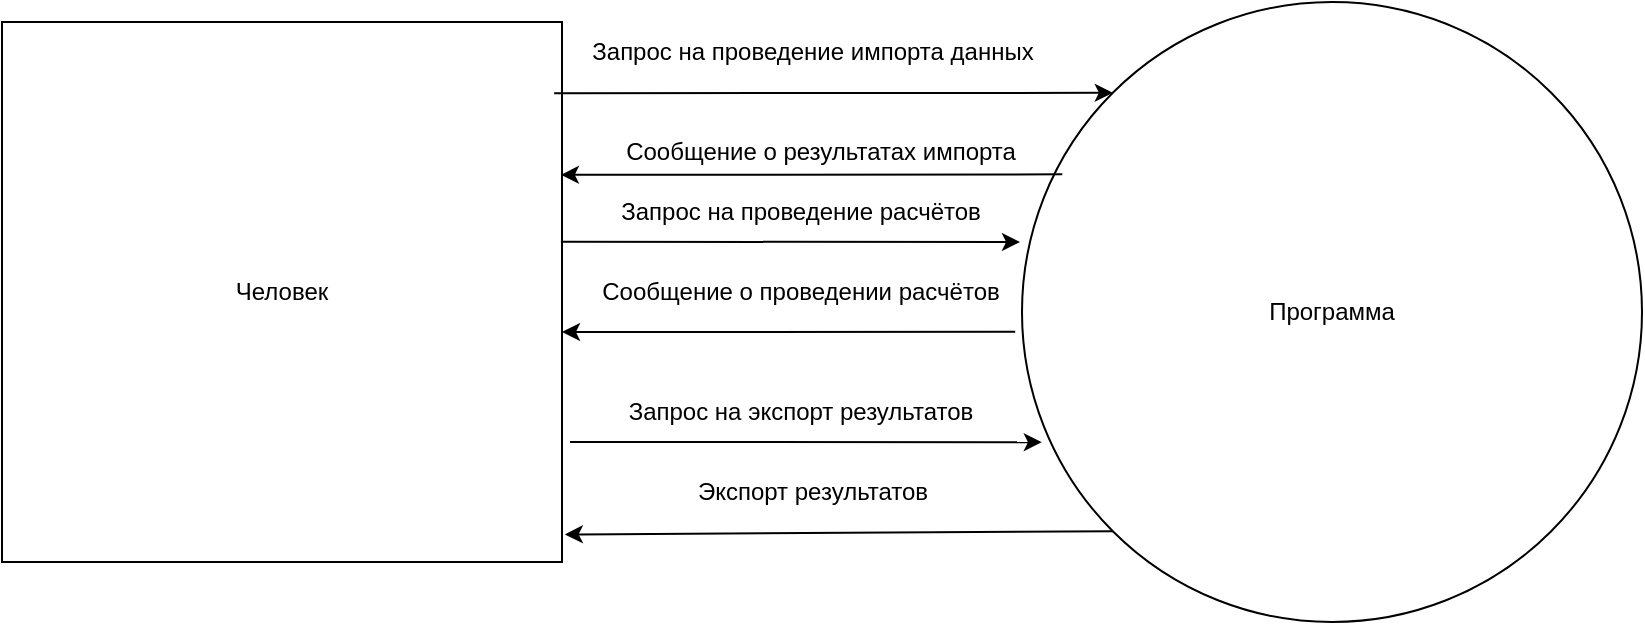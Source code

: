 <mxfile version="26.0.9">
  <diagram name="Страница — 1" id="v9bALeaSFdaCprS97yKo">
    <mxGraphModel dx="780" dy="496" grid="1" gridSize="10" guides="1" tooltips="1" connect="1" arrows="1" fold="1" page="1" pageScale="1" pageWidth="827" pageHeight="1169" math="0" shadow="0">
      <root>
        <mxCell id="0" />
        <mxCell id="1" parent="0" />
        <mxCell id="ZfXkkXzuYcZu8Mihrkrz-1" value="Человек" style="html=1;dashed=0;whiteSpace=wrap;" vertex="1" parent="1">
          <mxGeometry y="110" width="280" height="270" as="geometry" />
        </mxCell>
        <mxCell id="ZfXkkXzuYcZu8Mihrkrz-2" value="Программа" style="shape=ellipse;html=1;dashed=0;whiteSpace=wrap;aspect=fixed;perimeter=ellipsePerimeter;" vertex="1" parent="1">
          <mxGeometry x="510" y="100" width="310" height="310" as="geometry" />
        </mxCell>
        <mxCell id="ZfXkkXzuYcZu8Mihrkrz-3" value="" style="endArrow=classic;html=1;rounded=0;exitX=0.986;exitY=0.132;exitDx=0;exitDy=0;exitPerimeter=0;entryX=0;entryY=0;entryDx=0;entryDy=0;" edge="1" parent="1" source="ZfXkkXzuYcZu8Mihrkrz-1" target="ZfXkkXzuYcZu8Mihrkrz-2">
          <mxGeometry width="50" height="50" relative="1" as="geometry">
            <mxPoint x="380" y="280" as="sourcePoint" />
            <mxPoint x="470" y="258" as="targetPoint" />
          </mxGeometry>
        </mxCell>
        <mxCell id="ZfXkkXzuYcZu8Mihrkrz-4" value="" style="endArrow=classic;html=1;rounded=0;entryX=0.998;entryY=0.283;entryDx=0;entryDy=0;entryPerimeter=0;exitX=0.065;exitY=0.278;exitDx=0;exitDy=0;exitPerimeter=0;" edge="1" parent="1" source="ZfXkkXzuYcZu8Mihrkrz-2" target="ZfXkkXzuYcZu8Mihrkrz-1">
          <mxGeometry width="50" height="50" relative="1" as="geometry">
            <mxPoint x="507" y="310" as="sourcePoint" />
            <mxPoint x="281" y="260" as="targetPoint" />
          </mxGeometry>
        </mxCell>
        <mxCell id="ZfXkkXzuYcZu8Mihrkrz-5" value="Запрос на проведение импорта данных" style="text;html=1;align=center;verticalAlign=middle;resizable=0;points=[];autosize=1;strokeColor=none;fillColor=none;" vertex="1" parent="1">
          <mxGeometry x="285" y="110" width="240" height="30" as="geometry" />
        </mxCell>
        <mxCell id="ZfXkkXzuYcZu8Mihrkrz-8" value="Сообщение о результатах импорта" style="text;html=1;align=center;verticalAlign=middle;resizable=0;points=[];autosize=1;strokeColor=none;fillColor=none;" vertex="1" parent="1">
          <mxGeometry x="299" y="160" width="220" height="30" as="geometry" />
        </mxCell>
        <mxCell id="ZfXkkXzuYcZu8Mihrkrz-9" value="" style="endArrow=classic;html=1;rounded=0;entryX=1;entryY=0.574;entryDx=0;entryDy=0;exitX=-0.011;exitY=0.532;exitDx=0;exitDy=0;exitPerimeter=0;entryPerimeter=0;" edge="1" parent="1" source="ZfXkkXzuYcZu8Mihrkrz-2" target="ZfXkkXzuYcZu8Mihrkrz-1">
          <mxGeometry width="50" height="50" relative="1" as="geometry">
            <mxPoint x="380" y="280" as="sourcePoint" />
            <mxPoint x="430" y="230" as="targetPoint" />
          </mxGeometry>
        </mxCell>
        <mxCell id="ZfXkkXzuYcZu8Mihrkrz-10" value="Сообщение о проведении расчётов" style="text;html=1;align=center;verticalAlign=middle;resizable=0;points=[];autosize=1;strokeColor=none;fillColor=none;" vertex="1" parent="1">
          <mxGeometry x="289" y="230" width="220" height="30" as="geometry" />
        </mxCell>
        <mxCell id="ZfXkkXzuYcZu8Mihrkrz-11" value="" style="endArrow=classic;html=1;rounded=0;exitX=0.998;exitY=0.407;exitDx=0;exitDy=0;exitPerimeter=0;" edge="1" parent="1" source="ZfXkkXzuYcZu8Mihrkrz-1">
          <mxGeometry width="50" height="50" relative="1" as="geometry">
            <mxPoint x="380" y="280" as="sourcePoint" />
            <mxPoint x="509" y="220" as="targetPoint" />
          </mxGeometry>
        </mxCell>
        <mxCell id="ZfXkkXzuYcZu8Mihrkrz-12" value="Запрос на проведение расчётов" style="text;html=1;align=center;verticalAlign=middle;resizable=0;points=[];autosize=1;strokeColor=none;fillColor=none;" vertex="1" parent="1">
          <mxGeometry x="299" y="190" width="200" height="30" as="geometry" />
        </mxCell>
        <mxCell id="ZfXkkXzuYcZu8Mihrkrz-13" value="" style="endArrow=classic;html=1;rounded=0;entryX=0.032;entryY=0.71;entryDx=0;entryDy=0;entryPerimeter=0;" edge="1" parent="1" target="ZfXkkXzuYcZu8Mihrkrz-2">
          <mxGeometry width="50" height="50" relative="1" as="geometry">
            <mxPoint x="284" y="320" as="sourcePoint" />
            <mxPoint x="490" y="380" as="targetPoint" />
          </mxGeometry>
        </mxCell>
        <mxCell id="ZfXkkXzuYcZu8Mihrkrz-15" value="Запрос на экспорт результатов" style="text;html=1;align=center;verticalAlign=middle;resizable=0;points=[];autosize=1;strokeColor=none;fillColor=none;" vertex="1" parent="1">
          <mxGeometry x="299" y="290" width="200" height="30" as="geometry" />
        </mxCell>
        <mxCell id="ZfXkkXzuYcZu8Mihrkrz-16" value="" style="endArrow=classic;html=1;rounded=0;entryX=1.005;entryY=0.949;entryDx=0;entryDy=0;entryPerimeter=0;exitX=0;exitY=1;exitDx=0;exitDy=0;" edge="1" parent="1" source="ZfXkkXzuYcZu8Mihrkrz-2" target="ZfXkkXzuYcZu8Mihrkrz-1">
          <mxGeometry width="50" height="50" relative="1" as="geometry">
            <mxPoint x="380" y="280" as="sourcePoint" />
            <mxPoint x="430" y="230" as="targetPoint" />
          </mxGeometry>
        </mxCell>
        <mxCell id="ZfXkkXzuYcZu8Mihrkrz-17" value="Экспорт результатов" style="text;html=1;align=center;verticalAlign=middle;resizable=0;points=[];autosize=1;strokeColor=none;fillColor=none;" vertex="1" parent="1">
          <mxGeometry x="335" y="330" width="140" height="30" as="geometry" />
        </mxCell>
      </root>
    </mxGraphModel>
  </diagram>
</mxfile>
